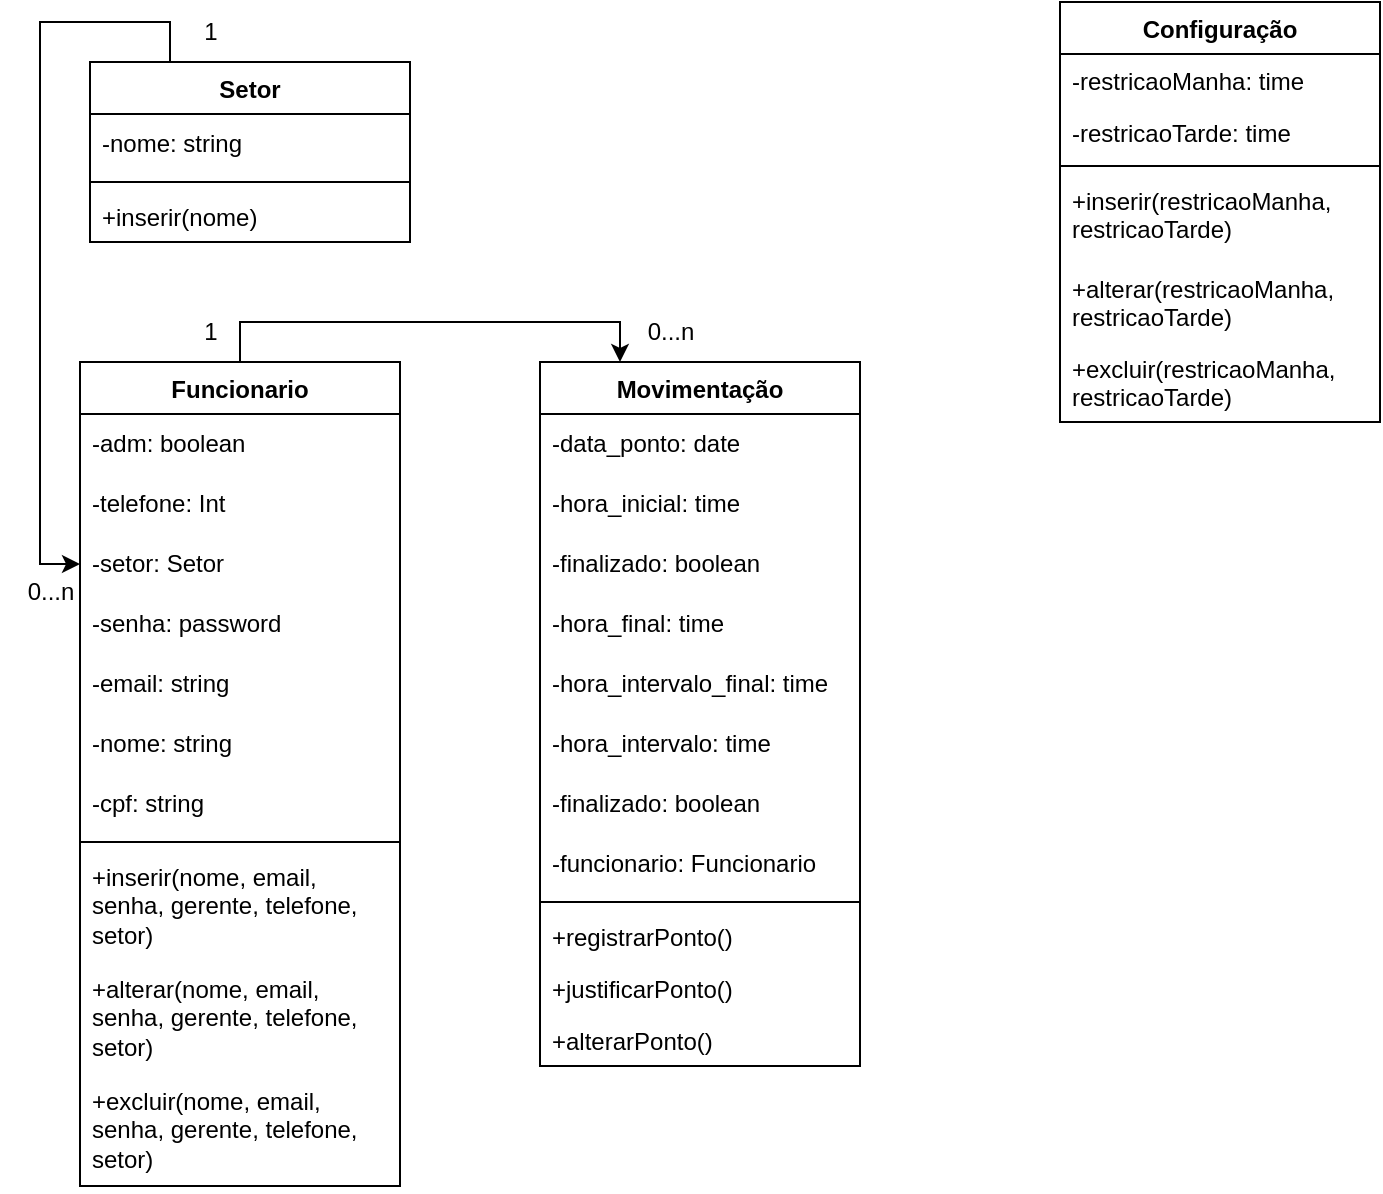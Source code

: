 <mxfile version="24.7.6">
  <diagram name="Page-1" id="c4acf3e9-155e-7222-9cf6-157b1a14988f">
    <mxGraphModel dx="1834" dy="795" grid="1" gridSize="10" guides="1" tooltips="1" connect="1" arrows="1" fold="1" page="0" pageScale="1" pageWidth="827" pageHeight="1169" background="none" math="0" shadow="0">
      <root>
        <mxCell id="0" />
        <mxCell id="1" parent="0" />
        <mxCell id="hTiyLh_1cTcagOXoirg2-57" value="1" style="text;html=1;align=center;verticalAlign=middle;resizable=0;points=[];autosize=1;strokeColor=none;fillColor=none;" parent="1" vertex="1">
          <mxGeometry x="40" y="250" width="30" height="30" as="geometry" />
        </mxCell>
        <mxCell id="hTiyLh_1cTcagOXoirg2-58" value="0...n" style="text;html=1;align=center;verticalAlign=middle;resizable=1;points=[];autosize=1;strokeColor=none;fillColor=none;movable=1;rotatable=1;deletable=1;editable=1;locked=0;connectable=1;" parent="1" vertex="1">
          <mxGeometry x="260" y="250" width="50" height="30" as="geometry" />
        </mxCell>
        <mxCell id="hTiyLh_1cTcagOXoirg2-59" value="0...n" style="text;html=1;align=center;verticalAlign=middle;resizable=0;points=[];autosize=1;strokeColor=none;fillColor=none;" parent="1" vertex="1">
          <mxGeometry x="-50" y="380" width="50" height="30" as="geometry" />
        </mxCell>
        <mxCell id="hTiyLh_1cTcagOXoirg2-61" value="1" style="text;html=1;align=center;verticalAlign=middle;resizable=0;points=[];autosize=1;strokeColor=none;fillColor=none;" parent="1" vertex="1">
          <mxGeometry x="60" y="120" width="30" height="30" as="geometry" />
        </mxCell>
        <mxCell id="UrTl27W7MrOiYRbsexj5-69" style="edgeStyle=orthogonalEdgeStyle;rounded=0;orthogonalLoop=1;jettySize=auto;html=1;exitX=0.5;exitY=0;exitDx=0;exitDy=0;entryX=0.25;entryY=0;entryDx=0;entryDy=0;" edge="1" parent="1" source="UrTl27W7MrOiYRbsexj5-20" target="UrTl27W7MrOiYRbsexj5-46">
          <mxGeometry relative="1" as="geometry" />
        </mxCell>
        <mxCell id="UrTl27W7MrOiYRbsexj5-20" value="Funcionario" style="swimlane;fontStyle=1;align=center;verticalAlign=top;childLayout=stackLayout;horizontal=1;startSize=26;horizontalStack=0;resizeParent=1;resizeParentMax=0;resizeLast=0;collapsible=1;marginBottom=0;whiteSpace=wrap;html=1;" vertex="1" parent="1">
          <mxGeometry x="-10" y="280" width="160" height="412" as="geometry" />
        </mxCell>
        <mxCell id="UrTl27W7MrOiYRbsexj5-41" value="-adm: boolean" style="text;strokeColor=none;fillColor=none;align=left;verticalAlign=middle;spacingLeft=4;spacingRight=4;overflow=hidden;points=[[0,0.5],[1,0.5]];portConstraint=eastwest;rotatable=0;whiteSpace=wrap;html=1;" vertex="1" parent="UrTl27W7MrOiYRbsexj5-20">
          <mxGeometry y="26" width="160" height="30" as="geometry" />
        </mxCell>
        <mxCell id="UrTl27W7MrOiYRbsexj5-40" value="&lt;div&gt;-telefone: Int&lt;/div&gt;" style="text;strokeColor=none;fillColor=none;align=left;verticalAlign=middle;spacingLeft=4;spacingRight=4;overflow=hidden;points=[[0,0.5],[1,0.5]];portConstraint=eastwest;rotatable=0;whiteSpace=wrap;html=1;" vertex="1" parent="UrTl27W7MrOiYRbsexj5-20">
          <mxGeometry y="56" width="160" height="30" as="geometry" />
        </mxCell>
        <mxCell id="UrTl27W7MrOiYRbsexj5-39" value="-setor: Setor" style="text;strokeColor=none;fillColor=none;align=left;verticalAlign=middle;spacingLeft=4;spacingRight=4;overflow=hidden;points=[[0,0.5],[1,0.5]];portConstraint=eastwest;rotatable=0;whiteSpace=wrap;html=1;" vertex="1" parent="UrTl27W7MrOiYRbsexj5-20">
          <mxGeometry y="86" width="160" height="30" as="geometry" />
        </mxCell>
        <mxCell id="UrTl27W7MrOiYRbsexj5-38" value="-senha: password" style="text;strokeColor=none;fillColor=none;align=left;verticalAlign=middle;spacingLeft=4;spacingRight=4;overflow=hidden;points=[[0,0.5],[1,0.5]];portConstraint=eastwest;rotatable=0;whiteSpace=wrap;html=1;" vertex="1" parent="UrTl27W7MrOiYRbsexj5-20">
          <mxGeometry y="116" width="160" height="30" as="geometry" />
        </mxCell>
        <mxCell id="UrTl27W7MrOiYRbsexj5-37" value="-email: string" style="text;strokeColor=none;fillColor=none;align=left;verticalAlign=middle;spacingLeft=4;spacingRight=4;overflow=hidden;points=[[0,0.5],[1,0.5]];portConstraint=eastwest;rotatable=0;whiteSpace=wrap;html=1;" vertex="1" parent="UrTl27W7MrOiYRbsexj5-20">
          <mxGeometry y="146" width="160" height="30" as="geometry" />
        </mxCell>
        <mxCell id="UrTl27W7MrOiYRbsexj5-73" value="-nome: string" style="text;strokeColor=none;fillColor=none;align=left;verticalAlign=middle;spacingLeft=4;spacingRight=4;overflow=hidden;points=[[0,0.5],[1,0.5]];portConstraint=eastwest;rotatable=0;whiteSpace=wrap;html=1;" vertex="1" parent="UrTl27W7MrOiYRbsexj5-20">
          <mxGeometry y="176" width="160" height="30" as="geometry" />
        </mxCell>
        <mxCell id="UrTl27W7MrOiYRbsexj5-36" value="-cpf: string" style="text;strokeColor=none;fillColor=none;align=left;verticalAlign=middle;spacingLeft=4;spacingRight=4;overflow=hidden;points=[[0,0.5],[1,0.5]];portConstraint=eastwest;rotatable=0;whiteSpace=wrap;html=1;" vertex="1" parent="UrTl27W7MrOiYRbsexj5-20">
          <mxGeometry y="206" width="160" height="30" as="geometry" />
        </mxCell>
        <mxCell id="UrTl27W7MrOiYRbsexj5-22" value="" style="line;strokeWidth=1;fillColor=none;align=left;verticalAlign=middle;spacingTop=-1;spacingLeft=3;spacingRight=3;rotatable=0;labelPosition=right;points=[];portConstraint=eastwest;strokeColor=inherit;" vertex="1" parent="UrTl27W7MrOiYRbsexj5-20">
          <mxGeometry y="236" width="160" height="8" as="geometry" />
        </mxCell>
        <mxCell id="UrTl27W7MrOiYRbsexj5-23" value="&lt;div&gt;+inserir(nome, email, senha, gerente, telefone, setor)&lt;/div&gt;" style="text;strokeColor=none;fillColor=none;align=left;verticalAlign=top;spacingLeft=4;spacingRight=4;overflow=hidden;rotatable=0;points=[[0,0.5],[1,0.5]];portConstraint=eastwest;whiteSpace=wrap;html=1;" vertex="1" parent="UrTl27W7MrOiYRbsexj5-20">
          <mxGeometry y="244" width="160" height="56" as="geometry" />
        </mxCell>
        <mxCell id="UrTl27W7MrOiYRbsexj5-60" value="&lt;div&gt;+alterar(nome, email, senha, gerente, telefone, setor)&lt;/div&gt;" style="text;strokeColor=none;fillColor=none;align=left;verticalAlign=top;spacingLeft=4;spacingRight=4;overflow=hidden;rotatable=0;points=[[0,0.5],[1,0.5]];portConstraint=eastwest;whiteSpace=wrap;html=1;" vertex="1" parent="UrTl27W7MrOiYRbsexj5-20">
          <mxGeometry y="300" width="160" height="56" as="geometry" />
        </mxCell>
        <mxCell id="UrTl27W7MrOiYRbsexj5-61" value="&lt;div&gt;+excluir(nome, email, senha, gerente, telefone, setor)&lt;/div&gt;" style="text;strokeColor=none;fillColor=none;align=left;verticalAlign=top;spacingLeft=4;spacingRight=4;overflow=hidden;rotatable=0;points=[[0,0.5],[1,0.5]];portConstraint=eastwest;whiteSpace=wrap;html=1;" vertex="1" parent="UrTl27W7MrOiYRbsexj5-20">
          <mxGeometry y="356" width="160" height="56" as="geometry" />
        </mxCell>
        <mxCell id="UrTl27W7MrOiYRbsexj5-46" value="Movimentação" style="swimlane;fontStyle=1;align=center;verticalAlign=top;childLayout=stackLayout;horizontal=1;startSize=26;horizontalStack=0;resizeParent=1;resizeParentMax=0;resizeLast=0;collapsible=1;marginBottom=0;whiteSpace=wrap;html=1;" vertex="1" parent="1">
          <mxGeometry x="220" y="280" width="160" height="352" as="geometry" />
        </mxCell>
        <mxCell id="UrTl27W7MrOiYRbsexj5-51" value="-data_ponto: date" style="text;strokeColor=none;fillColor=none;align=left;verticalAlign=middle;spacingLeft=4;spacingRight=4;overflow=hidden;points=[[0,0.5],[1,0.5]];portConstraint=eastwest;rotatable=0;whiteSpace=wrap;html=1;" vertex="1" parent="UrTl27W7MrOiYRbsexj5-46">
          <mxGeometry y="26" width="160" height="30" as="geometry" />
        </mxCell>
        <mxCell id="UrTl27W7MrOiYRbsexj5-52" value="-hora_inicial: time" style="text;strokeColor=none;fillColor=none;align=left;verticalAlign=middle;spacingLeft=4;spacingRight=4;overflow=hidden;points=[[0,0.5],[1,0.5]];portConstraint=eastwest;rotatable=0;whiteSpace=wrap;html=1;" vertex="1" parent="UrTl27W7MrOiYRbsexj5-46">
          <mxGeometry y="56" width="160" height="30" as="geometry" />
        </mxCell>
        <mxCell id="UrTl27W7MrOiYRbsexj5-56" value="-finalizado: boolean" style="text;strokeColor=none;fillColor=none;align=left;verticalAlign=middle;spacingLeft=4;spacingRight=4;overflow=hidden;points=[[0,0.5],[1,0.5]];portConstraint=eastwest;rotatable=0;whiteSpace=wrap;html=1;" vertex="1" parent="UrTl27W7MrOiYRbsexj5-46">
          <mxGeometry y="86" width="160" height="30" as="geometry" />
        </mxCell>
        <mxCell id="UrTl27W7MrOiYRbsexj5-55" value="-hora_final: time" style="text;strokeColor=none;fillColor=none;align=left;verticalAlign=middle;spacingLeft=4;spacingRight=4;overflow=hidden;points=[[0,0.5],[1,0.5]];portConstraint=eastwest;rotatable=0;whiteSpace=wrap;html=1;" vertex="1" parent="UrTl27W7MrOiYRbsexj5-46">
          <mxGeometry y="116" width="160" height="30" as="geometry" />
        </mxCell>
        <mxCell id="UrTl27W7MrOiYRbsexj5-54" value="-hora_intervalo_final: time" style="text;strokeColor=none;fillColor=none;align=left;verticalAlign=middle;spacingLeft=4;spacingRight=4;overflow=hidden;points=[[0,0.5],[1,0.5]];portConstraint=eastwest;rotatable=0;whiteSpace=wrap;html=1;" vertex="1" parent="UrTl27W7MrOiYRbsexj5-46">
          <mxGeometry y="146" width="160" height="30" as="geometry" />
        </mxCell>
        <mxCell id="UrTl27W7MrOiYRbsexj5-53" value="-hora_intervalo: time" style="text;strokeColor=none;fillColor=none;align=left;verticalAlign=middle;spacingLeft=4;spacingRight=4;overflow=hidden;points=[[0,0.5],[1,0.5]];portConstraint=eastwest;rotatable=0;whiteSpace=wrap;html=1;" vertex="1" parent="UrTl27W7MrOiYRbsexj5-46">
          <mxGeometry y="176" width="160" height="30" as="geometry" />
        </mxCell>
        <mxCell id="UrTl27W7MrOiYRbsexj5-57" value="-finalizado: boolean" style="text;strokeColor=none;fillColor=none;align=left;verticalAlign=middle;spacingLeft=4;spacingRight=4;overflow=hidden;points=[[0,0.5],[1,0.5]];portConstraint=eastwest;rotatable=0;whiteSpace=wrap;html=1;" vertex="1" parent="UrTl27W7MrOiYRbsexj5-46">
          <mxGeometry y="206" width="160" height="30" as="geometry" />
        </mxCell>
        <mxCell id="UrTl27W7MrOiYRbsexj5-58" value="-funcionario: Funcionario" style="text;strokeColor=none;fillColor=none;align=left;verticalAlign=middle;spacingLeft=4;spacingRight=4;overflow=hidden;points=[[0,0.5],[1,0.5]];portConstraint=eastwest;rotatable=0;whiteSpace=wrap;html=1;" vertex="1" parent="UrTl27W7MrOiYRbsexj5-46">
          <mxGeometry y="236" width="160" height="30" as="geometry" />
        </mxCell>
        <mxCell id="UrTl27W7MrOiYRbsexj5-48" value="" style="line;strokeWidth=1;fillColor=none;align=left;verticalAlign=middle;spacingTop=-1;spacingLeft=3;spacingRight=3;rotatable=0;labelPosition=right;points=[];portConstraint=eastwest;strokeColor=inherit;" vertex="1" parent="UrTl27W7MrOiYRbsexj5-46">
          <mxGeometry y="266" width="160" height="8" as="geometry" />
        </mxCell>
        <mxCell id="UrTl27W7MrOiYRbsexj5-49" value="&lt;div&gt;+registrarPonto()&lt;/div&gt;" style="text;strokeColor=none;fillColor=none;align=left;verticalAlign=top;spacingLeft=4;spacingRight=4;overflow=hidden;rotatable=0;points=[[0,0.5],[1,0.5]];portConstraint=eastwest;whiteSpace=wrap;html=1;" vertex="1" parent="UrTl27W7MrOiYRbsexj5-46">
          <mxGeometry y="274" width="160" height="26" as="geometry" />
        </mxCell>
        <mxCell id="UrTl27W7MrOiYRbsexj5-50" value="+justificarPonto()" style="text;strokeColor=none;fillColor=none;align=left;verticalAlign=top;spacingLeft=4;spacingRight=4;overflow=hidden;rotatable=0;points=[[0,0.5],[1,0.5]];portConstraint=eastwest;whiteSpace=wrap;html=1;" vertex="1" parent="UrTl27W7MrOiYRbsexj5-46">
          <mxGeometry y="300" width="160" height="26" as="geometry" />
        </mxCell>
        <mxCell id="UrTl27W7MrOiYRbsexj5-74" value="+alterarPonto()" style="text;strokeColor=none;fillColor=none;align=left;verticalAlign=top;spacingLeft=4;spacingRight=4;overflow=hidden;rotatable=0;points=[[0,0.5],[1,0.5]];portConstraint=eastwest;whiteSpace=wrap;html=1;" vertex="1" parent="UrTl27W7MrOiYRbsexj5-46">
          <mxGeometry y="326" width="160" height="26" as="geometry" />
        </mxCell>
        <mxCell id="UrTl27W7MrOiYRbsexj5-70" style="edgeStyle=orthogonalEdgeStyle;rounded=0;orthogonalLoop=1;jettySize=auto;html=1;exitX=0.25;exitY=0;exitDx=0;exitDy=0;entryX=0;entryY=0.5;entryDx=0;entryDy=0;" edge="1" parent="1" source="UrTl27W7MrOiYRbsexj5-62" target="UrTl27W7MrOiYRbsexj5-39">
          <mxGeometry relative="1" as="geometry" />
        </mxCell>
        <mxCell id="UrTl27W7MrOiYRbsexj5-62" value="Setor" style="swimlane;fontStyle=1;align=center;verticalAlign=top;childLayout=stackLayout;horizontal=1;startSize=26;horizontalStack=0;resizeParent=1;resizeParentMax=0;resizeLast=0;collapsible=1;marginBottom=0;whiteSpace=wrap;html=1;" vertex="1" parent="1">
          <mxGeometry x="-5" y="130" width="160" height="90" as="geometry" />
        </mxCell>
        <mxCell id="UrTl27W7MrOiYRbsexj5-66" value="-nome: string" style="text;strokeColor=none;fillColor=none;align=left;verticalAlign=middle;spacingLeft=4;spacingRight=4;overflow=hidden;points=[[0,0.5],[1,0.5]];portConstraint=eastwest;rotatable=0;whiteSpace=wrap;html=1;" vertex="1" parent="UrTl27W7MrOiYRbsexj5-62">
          <mxGeometry y="26" width="160" height="30" as="geometry" />
        </mxCell>
        <mxCell id="UrTl27W7MrOiYRbsexj5-64" value="" style="line;strokeWidth=1;fillColor=none;align=left;verticalAlign=middle;spacingTop=-1;spacingLeft=3;spacingRight=3;rotatable=0;labelPosition=right;points=[];portConstraint=eastwest;strokeColor=inherit;" vertex="1" parent="UrTl27W7MrOiYRbsexj5-62">
          <mxGeometry y="56" width="160" height="8" as="geometry" />
        </mxCell>
        <mxCell id="UrTl27W7MrOiYRbsexj5-65" value="+inserir(nome)" style="text;strokeColor=none;fillColor=none;align=left;verticalAlign=top;spacingLeft=4;spacingRight=4;overflow=hidden;rotatable=0;points=[[0,0.5],[1,0.5]];portConstraint=eastwest;whiteSpace=wrap;html=1;" vertex="1" parent="UrTl27W7MrOiYRbsexj5-62">
          <mxGeometry y="64" width="160" height="26" as="geometry" />
        </mxCell>
        <mxCell id="UrTl27W7MrOiYRbsexj5-68" value="1" style="text;html=1;align=center;verticalAlign=middle;resizable=0;points=[];autosize=1;strokeColor=none;fillColor=none;" vertex="1" parent="1">
          <mxGeometry x="40" y="100" width="30" height="30" as="geometry" />
        </mxCell>
        <mxCell id="UrTl27W7MrOiYRbsexj5-75" value="Configuração" style="swimlane;fontStyle=1;align=center;verticalAlign=top;childLayout=stackLayout;horizontal=1;startSize=26;horizontalStack=0;resizeParent=1;resizeParentMax=0;resizeLast=0;collapsible=1;marginBottom=0;whiteSpace=wrap;html=1;" vertex="1" parent="1">
          <mxGeometry x="480" y="100" width="160" height="210" as="geometry" />
        </mxCell>
        <mxCell id="UrTl27W7MrOiYRbsexj5-79" value="-restricaoManha: time" style="text;strokeColor=none;fillColor=none;align=left;verticalAlign=top;spacingLeft=4;spacingRight=4;overflow=hidden;rotatable=0;points=[[0,0.5],[1,0.5]];portConstraint=eastwest;whiteSpace=wrap;html=1;" vertex="1" parent="UrTl27W7MrOiYRbsexj5-75">
          <mxGeometry y="26" width="160" height="26" as="geometry" />
        </mxCell>
        <mxCell id="UrTl27W7MrOiYRbsexj5-76" value="-restricaoTarde: time" style="text;strokeColor=none;fillColor=none;align=left;verticalAlign=top;spacingLeft=4;spacingRight=4;overflow=hidden;rotatable=0;points=[[0,0.5],[1,0.5]];portConstraint=eastwest;whiteSpace=wrap;html=1;" vertex="1" parent="UrTl27W7MrOiYRbsexj5-75">
          <mxGeometry y="52" width="160" height="26" as="geometry" />
        </mxCell>
        <mxCell id="UrTl27W7MrOiYRbsexj5-77" value="" style="line;strokeWidth=1;fillColor=none;align=left;verticalAlign=middle;spacingTop=-1;spacingLeft=3;spacingRight=3;rotatable=0;labelPosition=right;points=[];portConstraint=eastwest;strokeColor=inherit;" vertex="1" parent="UrTl27W7MrOiYRbsexj5-75">
          <mxGeometry y="78" width="160" height="8" as="geometry" />
        </mxCell>
        <mxCell id="UrTl27W7MrOiYRbsexj5-78" value="+inserir(restricaoManha, restricaoTarde)" style="text;strokeColor=none;fillColor=none;align=left;verticalAlign=top;spacingLeft=4;spacingRight=4;overflow=hidden;rotatable=0;points=[[0,0.5],[1,0.5]];portConstraint=eastwest;whiteSpace=wrap;html=1;" vertex="1" parent="UrTl27W7MrOiYRbsexj5-75">
          <mxGeometry y="86" width="160" height="44" as="geometry" />
        </mxCell>
        <mxCell id="UrTl27W7MrOiYRbsexj5-82" value="+alterar(restricaoManha, restricaoTarde)" style="text;strokeColor=none;fillColor=none;align=left;verticalAlign=top;spacingLeft=4;spacingRight=4;overflow=hidden;rotatable=0;points=[[0,0.5],[1,0.5]];portConstraint=eastwest;whiteSpace=wrap;html=1;" vertex="1" parent="UrTl27W7MrOiYRbsexj5-75">
          <mxGeometry y="130" width="160" height="40" as="geometry" />
        </mxCell>
        <mxCell id="UrTl27W7MrOiYRbsexj5-83" value="+excluir(restricaoManha, restricaoTarde)" style="text;strokeColor=none;fillColor=none;align=left;verticalAlign=top;spacingLeft=4;spacingRight=4;overflow=hidden;rotatable=0;points=[[0,0.5],[1,0.5]];portConstraint=eastwest;whiteSpace=wrap;html=1;" vertex="1" parent="UrTl27W7MrOiYRbsexj5-75">
          <mxGeometry y="170" width="160" height="40" as="geometry" />
        </mxCell>
      </root>
    </mxGraphModel>
  </diagram>
</mxfile>
